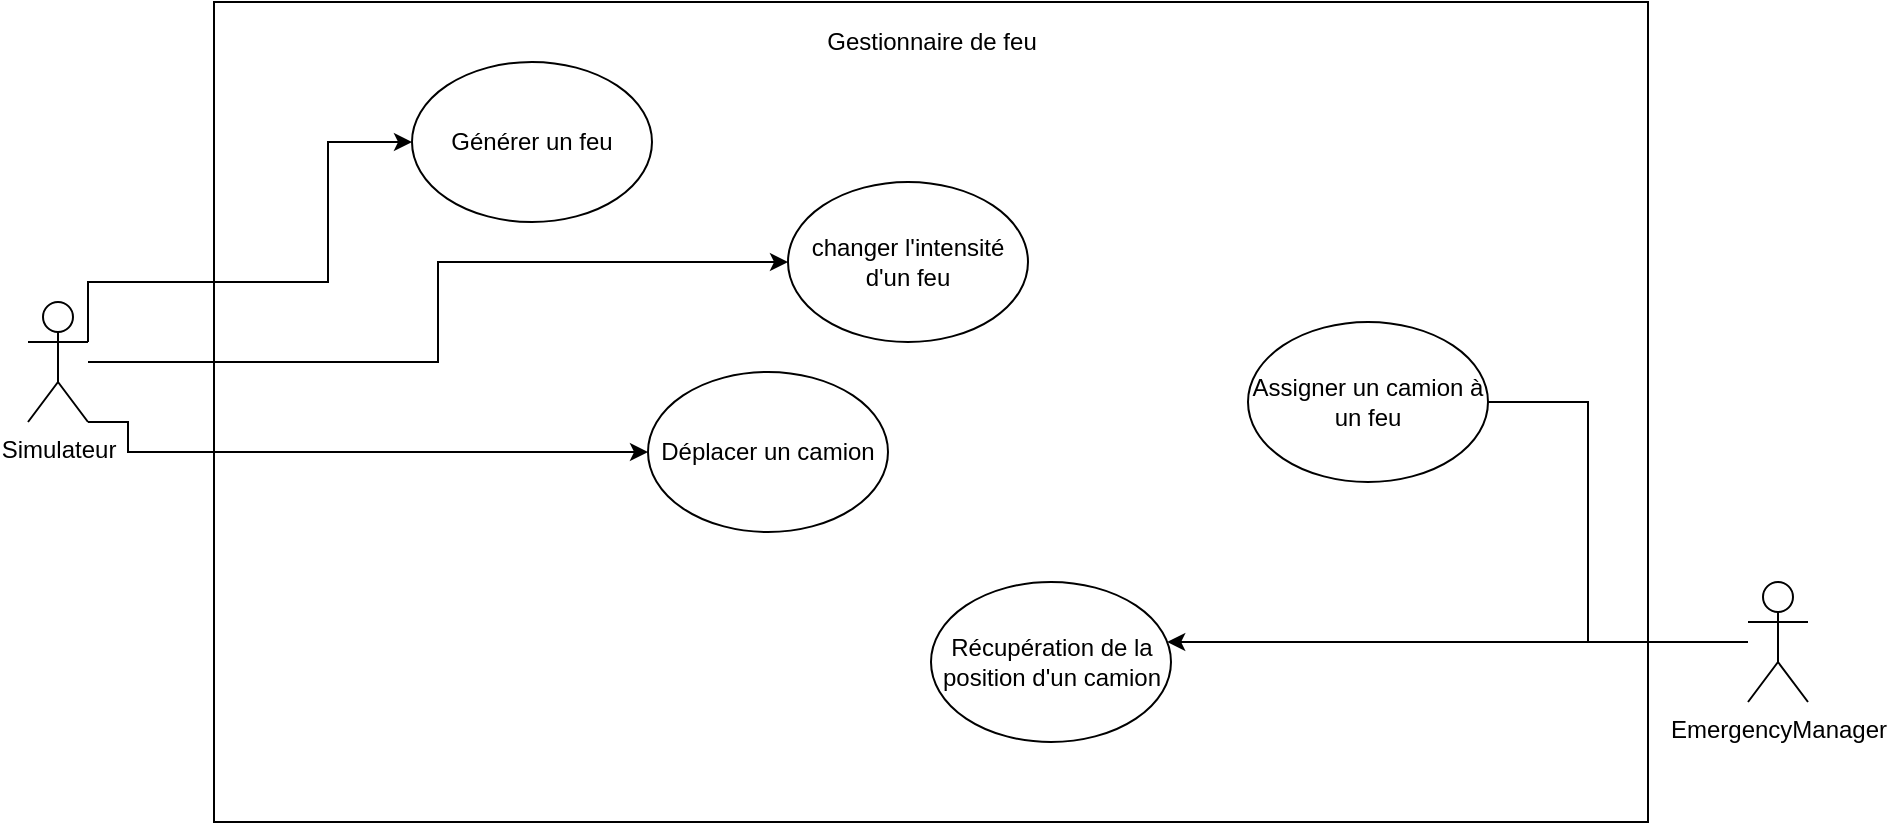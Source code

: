 <mxfile version="12.3.6" type="device" pages="1"><diagram id="0C9Hk578tuzMM9oL_wjS" name="Page-1"><mxGraphModel dx="868" dy="457" grid="1" gridSize="10" guides="1" tooltips="1" connect="1" arrows="1" fold="1" page="1" pageScale="1" pageWidth="827" pageHeight="1169" math="0" shadow="0"><root><mxCell id="0"/><mxCell id="1" parent="0"/><mxCell id="4vOB89Bh8szMGy7dUH8O-1" value="" style="rounded=0;whiteSpace=wrap;html=1;" vertex="1" parent="1"><mxGeometry x="133" y="20" width="717" height="410" as="geometry"/></mxCell><mxCell id="4vOB89Bh8szMGy7dUH8O-4" value="Gestionnaire de feu" style="text;html=1;strokeColor=none;fillColor=none;align=center;verticalAlign=middle;whiteSpace=wrap;rounded=0;" vertex="1" parent="1"><mxGeometry x="431.5" y="20" width="120" height="40" as="geometry"/></mxCell><mxCell id="4vOB89Bh8szMGy7dUH8O-6" value="changer l'intensité d'un feu" style="ellipse;whiteSpace=wrap;html=1;" vertex="1" parent="1"><mxGeometry x="420" y="110" width="120" height="80" as="geometry"/></mxCell><mxCell id="4vOB89Bh8szMGy7dUH8O-18" style="edgeStyle=orthogonalEdgeStyle;rounded=0;orthogonalLoop=1;jettySize=auto;html=1;" edge="1" parent="1" source="4vOB89Bh8szMGy7dUH8O-9" target="4vOB89Bh8szMGy7dUH8O-10"><mxGeometry relative="1" as="geometry"><Array as="points"><mxPoint x="90" y="230"/><mxPoint x="90" y="245"/></Array></mxGeometry></mxCell><mxCell id="4vOB89Bh8szMGy7dUH8O-19" style="edgeStyle=orthogonalEdgeStyle;rounded=0;orthogonalLoop=1;jettySize=auto;html=1;" edge="1" parent="1" source="4vOB89Bh8szMGy7dUH8O-9" target="4vOB89Bh8szMGy7dUH8O-6"><mxGeometry relative="1" as="geometry"/></mxCell><mxCell id="4vOB89Bh8szMGy7dUH8O-21" style="edgeStyle=orthogonalEdgeStyle;rounded=0;orthogonalLoop=1;jettySize=auto;html=1;exitX=1;exitY=0.333;exitDx=0;exitDy=0;exitPerimeter=0;" edge="1" parent="1" source="4vOB89Bh8szMGy7dUH8O-9" target="4vOB89Bh8szMGy7dUH8O-11"><mxGeometry relative="1" as="geometry"><Array as="points"><mxPoint x="70" y="160"/><mxPoint x="190" y="160"/><mxPoint x="190" y="90"/></Array></mxGeometry></mxCell><mxCell id="4vOB89Bh8szMGy7dUH8O-9" value="Simulateur" style="shape=umlActor;verticalLabelPosition=bottom;labelBackgroundColor=#ffffff;verticalAlign=top;html=1;outlineConnect=0;" vertex="1" parent="1"><mxGeometry x="40" y="170" width="30" height="60" as="geometry"/></mxCell><mxCell id="4vOB89Bh8szMGy7dUH8O-10" value="Déplacer un camion" style="ellipse;whiteSpace=wrap;html=1;" vertex="1" parent="1"><mxGeometry x="350" y="205" width="120" height="80" as="geometry"/></mxCell><mxCell id="4vOB89Bh8szMGy7dUH8O-11" value="Générer un feu" style="ellipse;whiteSpace=wrap;html=1;" vertex="1" parent="1"><mxGeometry x="232" y="50" width="120" height="80" as="geometry"/></mxCell><mxCell id="4vOB89Bh8szMGy7dUH8O-31" style="edgeStyle=orthogonalEdgeStyle;rounded=0;orthogonalLoop=1;jettySize=auto;html=1;entryX=0;entryY=0.5;entryDx=0;entryDy=0;" edge="1" parent="1" source="4vOB89Bh8szMGy7dUH8O-28" target="4vOB89Bh8szMGy7dUH8O-29"><mxGeometry relative="1" as="geometry"><Array as="points"><mxPoint x="820" y="340"/><mxPoint x="820" y="220"/></Array></mxGeometry></mxCell><mxCell id="4vOB89Bh8szMGy7dUH8O-32" style="edgeStyle=orthogonalEdgeStyle;rounded=0;orthogonalLoop=1;jettySize=auto;html=1;" edge="1" parent="1" source="4vOB89Bh8szMGy7dUH8O-28" target="4vOB89Bh8szMGy7dUH8O-30"><mxGeometry relative="1" as="geometry"><Array as="points"><mxPoint x="680" y="340"/><mxPoint x="680" y="340"/></Array></mxGeometry></mxCell><mxCell id="4vOB89Bh8szMGy7dUH8O-28" value="EmergencyManager" style="shape=umlActor;verticalLabelPosition=bottom;labelBackgroundColor=#ffffff;verticalAlign=top;html=1;outlineConnect=0;" vertex="1" parent="1"><mxGeometry x="900" y="310" width="30" height="60" as="geometry"/></mxCell><mxCell id="4vOB89Bh8szMGy7dUH8O-29" value="Assigner un camion à un feu" style="ellipse;whiteSpace=wrap;html=1;" vertex="1" parent="1"><mxGeometry x="650" y="180" width="120" height="80" as="geometry"/></mxCell><mxCell id="4vOB89Bh8szMGy7dUH8O-30" value="Récupération de la position d'un camion" style="ellipse;whiteSpace=wrap;html=1;" vertex="1" parent="1"><mxGeometry x="491.5" y="310" width="120" height="80" as="geometry"/></mxCell></root></mxGraphModel></diagram></mxfile>